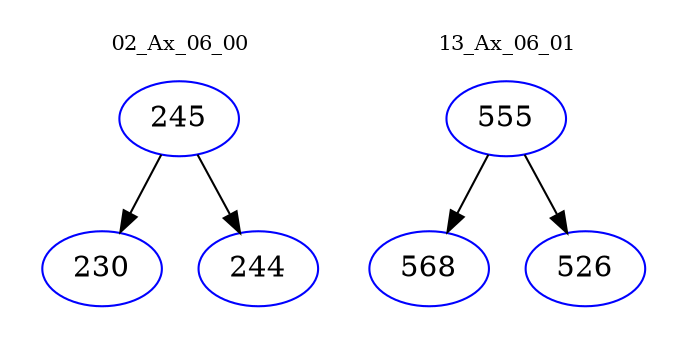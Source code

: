 digraph{
subgraph cluster_0 {
color = white
label = "02_Ax_06_00";
fontsize=10;
T0_245 [label="245", color="blue"]
T0_245 -> T0_230 [color="black"]
T0_230 [label="230", color="blue"]
T0_245 -> T0_244 [color="black"]
T0_244 [label="244", color="blue"]
}
subgraph cluster_1 {
color = white
label = "13_Ax_06_01";
fontsize=10;
T1_555 [label="555", color="blue"]
T1_555 -> T1_568 [color="black"]
T1_568 [label="568", color="blue"]
T1_555 -> T1_526 [color="black"]
T1_526 [label="526", color="blue"]
}
}
